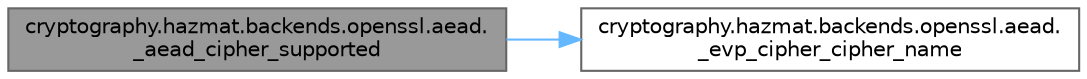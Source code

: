 digraph "cryptography.hazmat.backends.openssl.aead._aead_cipher_supported"
{
 // LATEX_PDF_SIZE
  bgcolor="transparent";
  edge [fontname=Helvetica,fontsize=10,labelfontname=Helvetica,labelfontsize=10];
  node [fontname=Helvetica,fontsize=10,shape=box,height=0.2,width=0.4];
  rankdir="LR";
  Node1 [id="Node000001",label="cryptography.hazmat.backends.openssl.aead.\l_aead_cipher_supported",height=0.2,width=0.4,color="gray40", fillcolor="grey60", style="filled", fontcolor="black",tooltip=" "];
  Node1 -> Node2 [id="edge1_Node000001_Node000002",color="steelblue1",style="solid",tooltip=" "];
  Node2 [id="Node000002",label="cryptography.hazmat.backends.openssl.aead.\l_evp_cipher_cipher_name",height=0.2,width=0.4,color="grey40", fillcolor="white", style="filled",URL="$namespacecryptography_1_1hazmat_1_1backends_1_1openssl_1_1aead.html#aa1b5db03b12214b240bda0b7f5a7fdc2",tooltip=" "];
}
